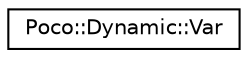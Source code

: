 digraph "Graphical Class Hierarchy"
{
 // LATEX_PDF_SIZE
  edge [fontname="Helvetica",fontsize="10",labelfontname="Helvetica",labelfontsize="10"];
  node [fontname="Helvetica",fontsize="10",shape=record];
  rankdir="LR";
  Node0 [label="Poco::Dynamic::Var",height=0.2,width=0.4,color="black", fillcolor="white", style="filled",URL="$classPoco_1_1Dynamic_1_1Var.html",tooltip=" "];
}
